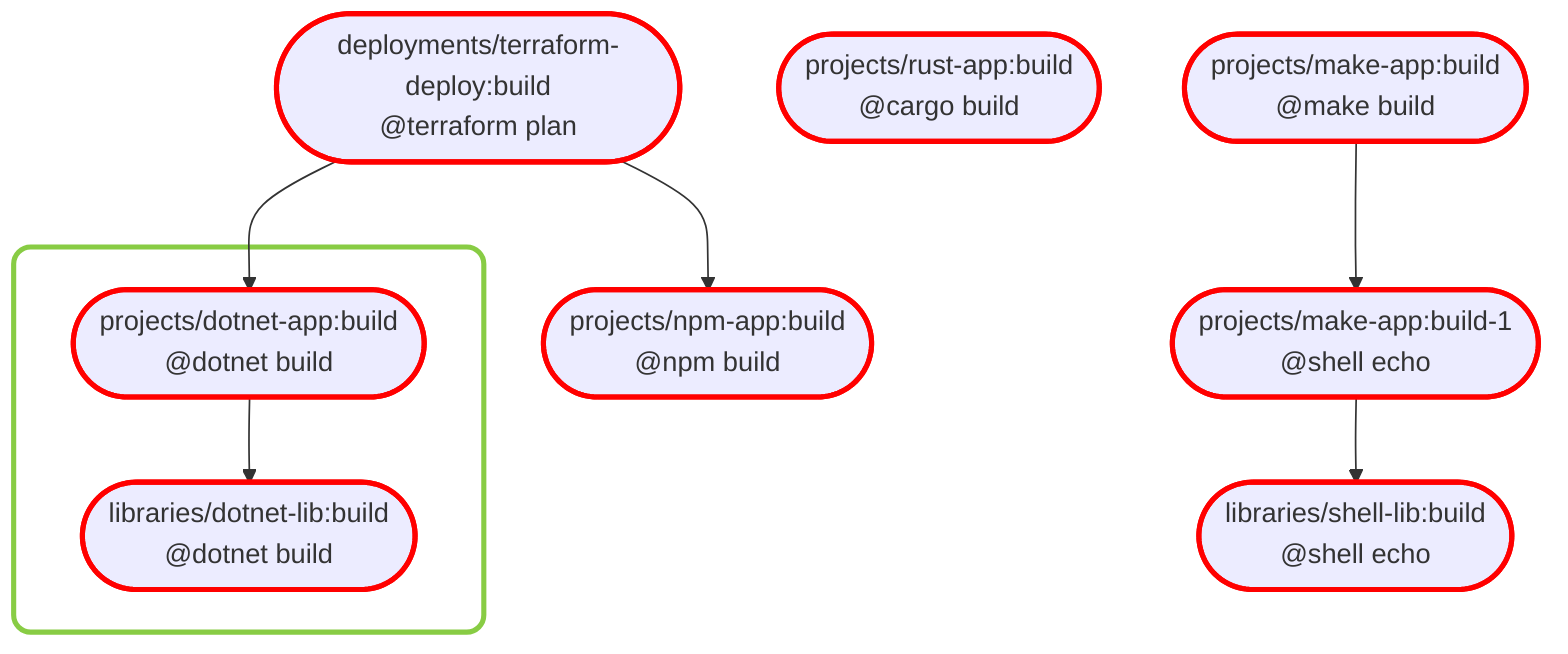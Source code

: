 flowchart TD
classDef forced stroke:red,stroke-width:3px
classDef required stroke:orange,stroke-width:3px
classDef selected stroke:black,stroke-width:3px
subgraph 103324D667786719E66BCF80622362240D839C7846917272A00ABB3A18112ACB[" "]
  libraries/dotnet-lib:build(["libraries/dotnet-lib:build
@dotnet build"])
  projects/dotnet-app:build(["projects/dotnet-app:build
@dotnet build"])
end
classDef cluster-103324D667786719E66BCF80622362240D839C7846917272A00ABB3A18112ACB stroke:#8C4,stroke-width:3px,fill:white,rx:10,ry:10
class 103324D667786719E66BCF80622362240D839C7846917272A00ABB3A18112ACB cluster-103324D667786719E66BCF80622362240D839C7846917272A00ABB3A18112ACB
class libraries/dotnet-lib:build forced
projects/dotnet-app:build --> libraries/dotnet-lib:build
class projects/dotnet-app:build forced
projects/make-app:build(["projects/make-app:build
@make build"])
projects/make-app:build --> projects/make-app:build-1
class projects/make-app:build forced
projects/rust-app:build(["projects/rust-app:build
@cargo build"])
class projects/rust-app:build forced
libraries/shell-lib:build(["libraries/shell-lib:build
@shell echo"])
projects/make-app:build-1(["projects/make-app:build-1
@shell echo"])
class libraries/shell-lib:build forced
projects/make-app:build-1 --> libraries/shell-lib:build
class projects/make-app:build-1 forced
deployments/terraform-deploy:build(["deployments/terraform-deploy:build
@terraform plan"])
deployments/terraform-deploy:build --> projects/dotnet-app:build
deployments/terraform-deploy:build --> projects/npm-app:build
class deployments/terraform-deploy:build forced
projects/npm-app:build(["projects/npm-app:build
@npm build"])
class projects/npm-app:build forced